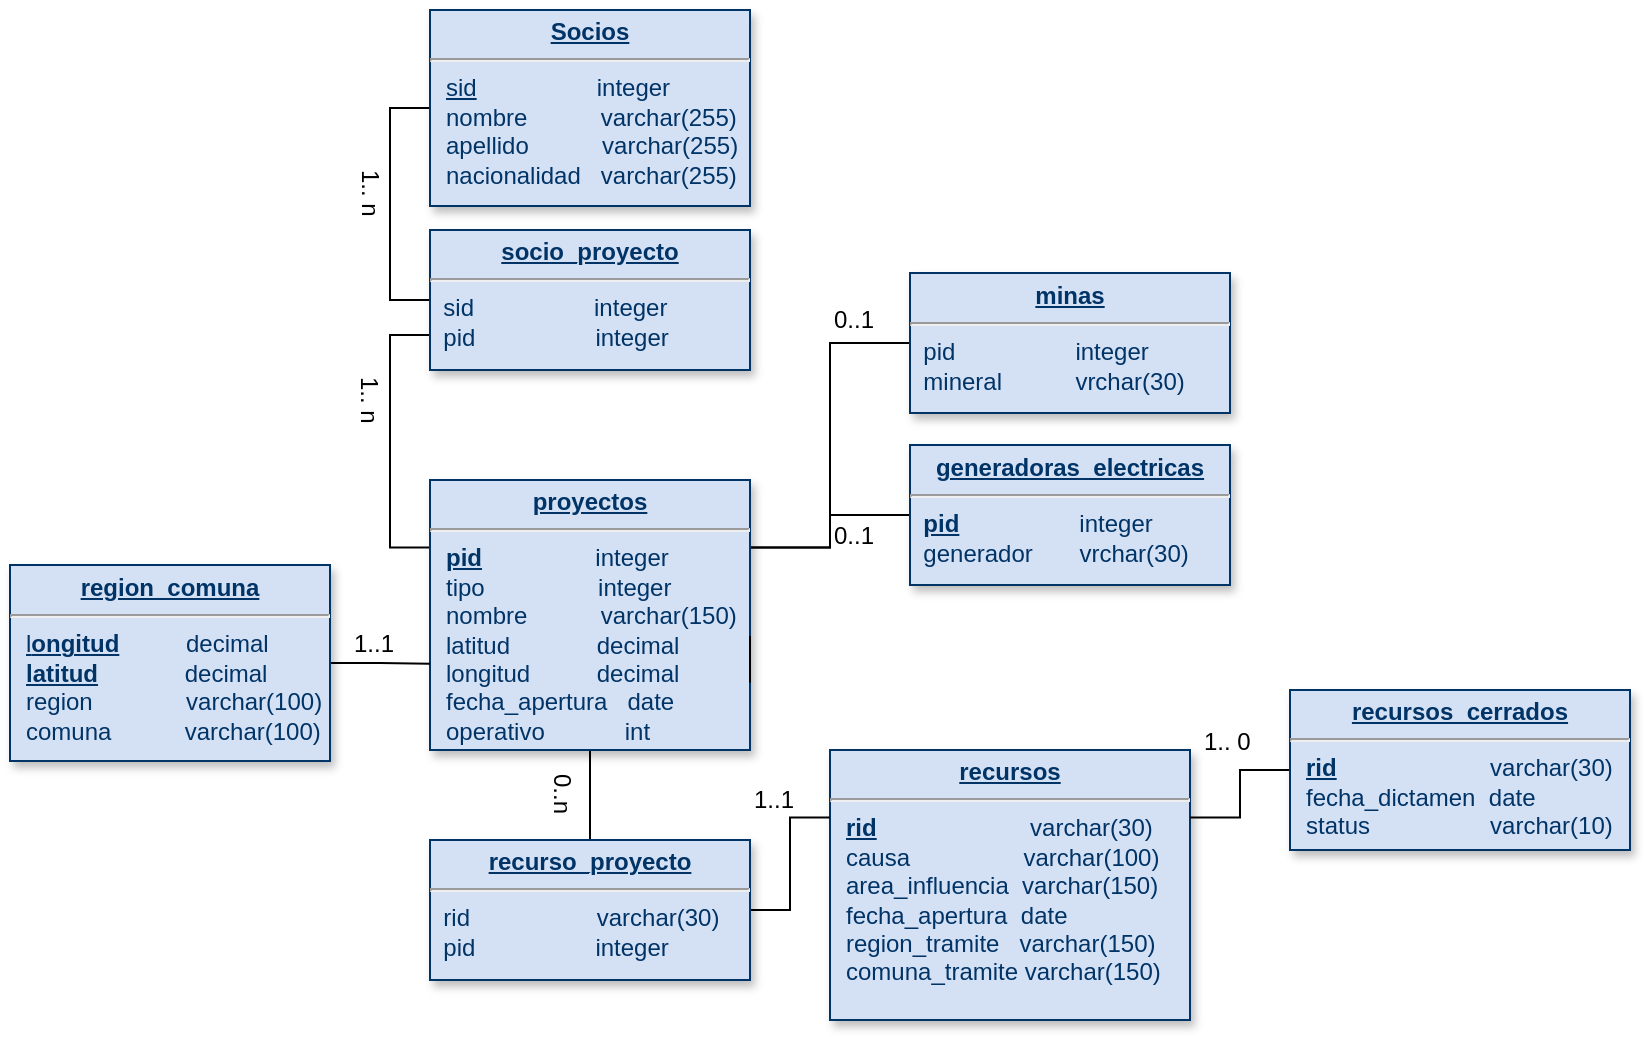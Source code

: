 <mxfile pages="1" version="11.2.8" type="device"><diagram name="Page-1" id="efa7a0a1-bf9b-a30e-e6df-94a7791c09e9"><mxGraphModel dx="786" dy="465" grid="1" gridSize="10" guides="1" tooltips="1" connect="1" arrows="1" fold="1" page="1" pageScale="1" pageWidth="826" pageHeight="1169" background="#ffffff" math="0" shadow="0"><root><mxCell id="0"/><mxCell id="1" parent="0"/><mxCell id="OtIuCWGwmge0C4LUSff8-135" style="edgeStyle=orthogonalEdgeStyle;rounded=0;orthogonalLoop=1;jettySize=auto;html=1;exitX=0;exitY=0.75;exitDx=0;exitDy=0;entryX=0;entryY=0.25;entryDx=0;entryDy=0;startArrow=none;startFill=0;endArrow=none;endFill=0;" parent="1" source="19" target="21" edge="1"><mxGeometry relative="1" as="geometry"/></mxCell><mxCell id="OtIuCWGwmge0C4LUSff8-152" style="edgeStyle=orthogonalEdgeStyle;rounded=0;orthogonalLoop=1;jettySize=auto;html=1;exitX=0;exitY=0.5;exitDx=0;exitDy=0;entryX=0;entryY=0.5;entryDx=0;entryDy=0;startArrow=none;startFill=0;endArrow=none;endFill=0;" parent="1" source="19" target="25" edge="1"><mxGeometry relative="1" as="geometry"/></mxCell><mxCell id="19" value="&lt;p style=&quot;margin: 0px ; margin-top: 4px ; text-align: center ; text-decoration: underline&quot;&gt;&lt;b&gt;socio_proyecto&lt;/b&gt;&lt;/p&gt;&lt;hr&gt;&amp;nbsp; sid&amp;nbsp; &amp;nbsp; &amp;nbsp; &amp;nbsp; &amp;nbsp; &amp;nbsp; &amp;nbsp; &amp;nbsp; &amp;nbsp; integer&amp;nbsp;&lt;br&gt;&lt;span&gt;&amp;nbsp; pid&amp;nbsp; &amp;nbsp; &amp;nbsp; &amp;nbsp; &amp;nbsp; &amp;nbsp; &amp;nbsp; &amp;nbsp; &amp;nbsp; integer&amp;nbsp;&lt;/span&gt;" style="verticalAlign=top;align=left;overflow=fill;fontSize=12;fontFamily=Helvetica;html=1;strokeColor=#003366;shadow=1;fillColor=#D4E1F5;fontColor=#003366" parent="1" vertex="1"><mxGeometry x="220" y="140" width="160" height="70" as="geometry"/></mxCell><mxCell id="OtIuCWGwmge0C4LUSff8-146" style="edgeStyle=orthogonalEdgeStyle;rounded=0;orthogonalLoop=1;jettySize=auto;html=1;exitX=1;exitY=0.25;exitDx=0;exitDy=0;entryX=0;entryY=0.5;entryDx=0;entryDy=0;startArrow=none;startFill=0;endArrow=none;endFill=0;" parent="1" source="21" target="OtIuCWGwmge0C4LUSff8-117" edge="1"><mxGeometry relative="1" as="geometry"/></mxCell><mxCell id="OtIuCWGwmge0C4LUSff8-147" style="edgeStyle=orthogonalEdgeStyle;rounded=0;orthogonalLoop=1;jettySize=auto;html=1;exitX=1;exitY=0.25;exitDx=0;exitDy=0;entryX=0;entryY=0.5;entryDx=0;entryDy=0;startArrow=none;startFill=0;endArrow=none;endFill=0;" parent="1" source="21" target="OtIuCWGwmge0C4LUSff8-115" edge="1"><mxGeometry relative="1" as="geometry"/></mxCell><mxCell id="OtIuCWGwmge0C4LUSff8-156" style="edgeStyle=orthogonalEdgeStyle;rounded=0;orthogonalLoop=1;jettySize=auto;html=1;exitX=0.5;exitY=1;exitDx=0;exitDy=0;entryX=0.5;entryY=0;entryDx=0;entryDy=0;startArrow=none;startFill=0;endArrow=none;endFill=0;" parent="1" source="21" target="OtIuCWGwmge0C4LUSff8-120" edge="1"><mxGeometry relative="1" as="geometry"/></mxCell><mxCell id="21" value="&lt;p style=&quot;margin: 0px ; margin-top: 4px ; text-align: center ; text-decoration: underline&quot;&gt;&lt;b&gt;proyectos&lt;/b&gt;&lt;/p&gt;&lt;hr&gt;&lt;p style=&quot;margin: 0px ; margin-left: 8px&quot;&gt;&lt;u&gt;&lt;b&gt;pid&lt;/b&gt;&lt;/u&gt;&amp;nbsp; &amp;nbsp; &amp;nbsp; &amp;nbsp; &amp;nbsp; &amp;nbsp; &amp;nbsp; &amp;nbsp; &amp;nbsp;integer&amp;nbsp;&lt;br&gt;&lt;/p&gt;&lt;p style=&quot;margin: 0px ; margin-left: 8px&quot;&gt;tipo&amp;nbsp; &amp;nbsp; &amp;nbsp; &amp;nbsp; &amp;nbsp; &amp;nbsp; &amp;nbsp; &amp;nbsp; &amp;nbsp;integer&amp;nbsp;&lt;/p&gt;&lt;p style=&quot;margin: 0px ; margin-left: 8px&quot;&gt;nombre&amp;nbsp; &amp;nbsp; &amp;nbsp; &amp;nbsp; &amp;nbsp; &amp;nbsp;varchar(150)&lt;/p&gt;&lt;p style=&quot;margin: 0px ; margin-left: 8px&quot;&gt;latitud&amp;nbsp; &amp;nbsp; &amp;nbsp; &amp;nbsp; &amp;nbsp; &amp;nbsp; &amp;nbsp;decimal&amp;nbsp;&lt;/p&gt;&lt;p style=&quot;margin: 0px ; margin-left: 8px&quot;&gt;longitud&amp;nbsp; &amp;nbsp; &amp;nbsp; &amp;nbsp; &amp;nbsp; decimal&lt;/p&gt;&lt;p style=&quot;margin: 0px ; margin-left: 8px&quot;&gt;fecha_apertura&amp;nbsp; &amp;nbsp;date&lt;/p&gt;&lt;p style=&quot;margin: 0px ; margin-left: 8px&quot;&gt;operativo&amp;nbsp; &amp;nbsp; &amp;nbsp; &amp;nbsp; &amp;nbsp; &amp;nbsp; int&amp;nbsp;&lt;/p&gt;" style="verticalAlign=top;align=left;overflow=fill;fontSize=12;fontFamily=Helvetica;html=1;strokeColor=#003366;shadow=1;fillColor=#D4E1F5;fontColor=#003366" parent="1" vertex="1"><mxGeometry x="220" y="265" width="160" height="135" as="geometry"/></mxCell><mxCell id="25" value="&lt;p style=&quot;margin: 0px ; margin-top: 4px ; text-align: center ; text-decoration: underline&quot;&gt;&lt;b&gt;Socios&lt;/b&gt;&lt;/p&gt;&lt;hr&gt;&lt;p style=&quot;margin: 0px ; margin-left: 8px&quot;&gt;&lt;u&gt;sid&lt;/u&gt;&amp;nbsp; &amp;nbsp; &amp;nbsp; &amp;nbsp; &amp;nbsp; &amp;nbsp; &amp;nbsp; &amp;nbsp; &amp;nbsp; integer&amp;nbsp;&amp;nbsp;&lt;/p&gt;&lt;p style=&quot;margin: 0px ; margin-left: 8px&quot;&gt;nombre&amp;nbsp; &amp;nbsp; &amp;nbsp; &amp;nbsp; &amp;nbsp; &amp;nbsp;varchar(255)&lt;/p&gt;&lt;p style=&quot;margin: 0px ; margin-left: 8px&quot;&gt;&lt;span&gt;apellido&amp;nbsp; &amp;nbsp; &amp;nbsp; &amp;nbsp; &amp;nbsp; &amp;nbsp;varchar(255)&lt;/span&gt;&lt;/p&gt;&lt;p style=&quot;margin: 0px ; margin-left: 8px&quot;&gt;&lt;span&gt;nacionalidad&amp;nbsp; &amp;nbsp;varchar(255)&lt;/span&gt;&lt;/p&gt;" style="verticalAlign=top;align=left;overflow=fill;fontSize=12;fontFamily=Helvetica;html=1;strokeColor=#003366;shadow=1;fillColor=#D4E1F5;fontColor=#003366" parent="1" vertex="1"><mxGeometry x="220" y="30" width="160" height="98" as="geometry"/></mxCell><mxCell id="OtIuCWGwmge0C4LUSff8-115" value="&lt;p style=&quot;margin: 0px ; margin-top: 4px ; text-align: center ; text-decoration: underline&quot;&gt;&lt;b&gt;minas&lt;/b&gt;&lt;/p&gt;&lt;hr&gt;&amp;nbsp; pid&amp;nbsp; &amp;nbsp; &amp;nbsp; &amp;nbsp; &amp;nbsp; &amp;nbsp; &amp;nbsp; &amp;nbsp; &amp;nbsp; integer&amp;nbsp;&lt;br&gt;&lt;span&gt;&amp;nbsp; mineral&amp;nbsp; &amp;nbsp; &amp;nbsp; &amp;nbsp; &amp;nbsp; &amp;nbsp;vrchar(30)&amp;nbsp;&lt;/span&gt;" style="verticalAlign=top;align=left;overflow=fill;fontSize=12;fontFamily=Helvetica;html=1;strokeColor=#003366;shadow=1;fillColor=#D4E1F5;fontColor=#003366" parent="1" vertex="1"><mxGeometry x="460" y="161.5" width="160" height="70" as="geometry"/></mxCell><mxCell id="OtIuCWGwmge0C4LUSff8-117" value="&lt;p style=&quot;margin: 0px ; margin-top: 4px ; text-align: center ; text-decoration: underline&quot;&gt;&lt;b&gt;generadoras_electricas&lt;/b&gt;&lt;/p&gt;&lt;hr&gt;&amp;nbsp; &lt;u&gt;&lt;b&gt;pid&lt;/b&gt;&lt;/u&gt;&amp;nbsp; &amp;nbsp; &amp;nbsp; &amp;nbsp; &amp;nbsp; &amp;nbsp; &amp;nbsp; &amp;nbsp; &amp;nbsp; integer&amp;nbsp;&lt;br&gt;&lt;span&gt;&amp;nbsp; generador&amp;nbsp; &amp;nbsp; &amp;nbsp; &amp;nbsp;vrchar(30)&amp;nbsp;&lt;/span&gt;" style="verticalAlign=top;align=left;overflow=fill;fontSize=12;fontFamily=Helvetica;html=1;strokeColor=#003366;shadow=1;fillColor=#D4E1F5;fontColor=#003366" parent="1" vertex="1"><mxGeometry x="460" y="247.5" width="160" height="70" as="geometry"/></mxCell><mxCell id="OtIuCWGwmge0C4LUSff8-137" style="edgeStyle=orthogonalEdgeStyle;rounded=0;orthogonalLoop=1;jettySize=auto;html=1;exitX=0;exitY=0.5;exitDx=0;exitDy=0;entryX=1;entryY=0.75;entryDx=0;entryDy=0;startArrow=none;startFill=0;endArrow=none;endFill=0;" parent="1" target="21" edge="1"><mxGeometry relative="1" as="geometry"><mxPoint x="380" y="343" as="sourcePoint"/></mxGeometry></mxCell><mxCell id="OtIuCWGwmge0C4LUSff8-172" style="edgeStyle=orthogonalEdgeStyle;rounded=0;orthogonalLoop=1;jettySize=auto;html=1;exitX=1;exitY=0.5;exitDx=0;exitDy=0;entryX=0;entryY=0.681;entryDx=0;entryDy=0;entryPerimeter=0;startArrow=none;startFill=0;endArrow=none;endFill=0;" parent="1" source="OtIuCWGwmge0C4LUSff8-118" target="21" edge="1"><mxGeometry relative="1" as="geometry"/></mxCell><mxCell id="OtIuCWGwmge0C4LUSff8-118" value="&lt;p style=&quot;margin: 0px ; margin-top: 4px ; text-align: center ; text-decoration: underline&quot;&gt;&lt;b&gt;region_comuna&lt;/b&gt;&lt;/p&gt;&lt;hr&gt;&lt;p style=&quot;margin: 0px ; margin-left: 8px&quot;&gt;&lt;u&gt;l&lt;b&gt;ongitud&lt;/b&gt;&lt;/u&gt;&amp;nbsp; &amp;nbsp; &amp;nbsp; &amp;nbsp; &amp;nbsp; decimal&amp;nbsp;&lt;br&gt;&lt;/p&gt;&lt;p style=&quot;margin: 0px ; margin-left: 8px&quot;&gt;&lt;u&gt;&lt;b&gt;latitud&lt;/b&gt;&lt;/u&gt;&amp;nbsp; &amp;nbsp; &amp;nbsp; &amp;nbsp; &amp;nbsp; &amp;nbsp; &amp;nbsp;decimal&lt;/p&gt;&lt;p style=&quot;margin: 0px ; margin-left: 8px&quot;&gt;region&amp;nbsp; &amp;nbsp; &amp;nbsp; &amp;nbsp; &amp;nbsp; &amp;nbsp; &amp;nbsp; varchar(100)&lt;/p&gt;&lt;p style=&quot;margin: 0px 0px 0px 8px&quot;&gt;comuna&amp;nbsp; &amp;nbsp; &amp;nbsp; &amp;nbsp; &amp;nbsp; &amp;nbsp;varchar(100)&lt;/p&gt;&lt;p style=&quot;margin: 0px 0px 0px 8px&quot;&gt;&lt;br&gt;&lt;/p&gt;" style="verticalAlign=top;align=left;overflow=fill;fontSize=12;fontFamily=Helvetica;html=1;strokeColor=#003366;shadow=1;fillColor=#D4E1F5;fontColor=#003366" parent="1" vertex="1"><mxGeometry x="10" y="307.5" width="160" height="98" as="geometry"/></mxCell><mxCell id="OtIuCWGwmge0C4LUSff8-119" value="&lt;p style=&quot;margin: 0px ; margin-top: 4px ; text-align: center ; text-decoration: underline&quot;&gt;&lt;b&gt;recursos&lt;/b&gt;&lt;/p&gt;&lt;hr&gt;&lt;p style=&quot;margin: 0px ; margin-left: 8px&quot;&gt;&lt;u&gt;&lt;b&gt;rid&lt;/b&gt;&lt;/u&gt;&amp;nbsp; &amp;nbsp; &amp;nbsp; &amp;nbsp; &amp;nbsp; &amp;nbsp; &amp;nbsp; &amp;nbsp; &amp;nbsp; &amp;nbsp; &amp;nbsp; &amp;nbsp;varchar(30)&lt;/p&gt;&lt;p style=&quot;margin: 0px ; margin-left: 8px&quot;&gt;causa&amp;nbsp; &amp;nbsp; &amp;nbsp; &amp;nbsp; &amp;nbsp; &amp;nbsp; &amp;nbsp; &amp;nbsp; &amp;nbsp;varchar(100)&amp;nbsp; &amp;nbsp; &amp;nbsp;&lt;/p&gt;&lt;p style=&quot;margin: 0px ; margin-left: 8px&quot;&gt;area_influencia&amp;nbsp; varchar(150)&lt;/p&gt;&lt;p style=&quot;margin: 0px ; margin-left: 8px&quot;&gt;fecha_apertura&amp;nbsp; date&amp;nbsp;&lt;/p&gt;&lt;p style=&quot;margin: 0px ; margin-left: 8px&quot;&gt;region_tramite&amp;nbsp; &amp;nbsp;varchar(150)&lt;/p&gt;&lt;p style=&quot;margin: 0px ; margin-left: 8px&quot;&gt;comuna_tramite varchar(150)&lt;/p&gt;" style="verticalAlign=top;align=left;overflow=fill;fontSize=12;fontFamily=Helvetica;html=1;strokeColor=#003366;shadow=1;fillColor=#D4E1F5;fontColor=#003366" parent="1" vertex="1"><mxGeometry x="420" y="400" width="180" height="135" as="geometry"/></mxCell><mxCell id="OtIuCWGwmge0C4LUSff8-165" style="edgeStyle=orthogonalEdgeStyle;rounded=0;orthogonalLoop=1;jettySize=auto;html=1;exitX=1;exitY=0.5;exitDx=0;exitDy=0;entryX=0;entryY=0.25;entryDx=0;entryDy=0;startArrow=none;startFill=0;endArrow=none;endFill=0;" parent="1" source="OtIuCWGwmge0C4LUSff8-120" target="OtIuCWGwmge0C4LUSff8-119" edge="1"><mxGeometry relative="1" as="geometry"/></mxCell><mxCell id="OtIuCWGwmge0C4LUSff8-120" value="&lt;p style=&quot;margin: 0px ; margin-top: 4px ; text-align: center ; text-decoration: underline&quot;&gt;&lt;b&gt;recurso_proyecto&lt;/b&gt;&lt;/p&gt;&lt;hr&gt;&amp;nbsp; rid&amp;nbsp; &amp;nbsp; &amp;nbsp; &amp;nbsp; &amp;nbsp; &amp;nbsp; &amp;nbsp; &amp;nbsp; &amp;nbsp; &amp;nbsp;varchar(30)&lt;br&gt;&lt;span&gt;&amp;nbsp; pid&amp;nbsp; &amp;nbsp; &amp;nbsp; &amp;nbsp; &amp;nbsp; &amp;nbsp; &amp;nbsp; &amp;nbsp; &amp;nbsp; integer&amp;nbsp;&lt;/span&gt;" style="verticalAlign=top;align=left;overflow=fill;fontSize=12;fontFamily=Helvetica;html=1;strokeColor=#003366;shadow=1;fillColor=#D4E1F5;fontColor=#003366" parent="1" vertex="1"><mxGeometry x="220" y="445" width="160" height="70" as="geometry"/></mxCell><mxCell id="OtIuCWGwmge0C4LUSff8-176" style="edgeStyle=orthogonalEdgeStyle;rounded=0;orthogonalLoop=1;jettySize=auto;html=1;exitX=0;exitY=0.5;exitDx=0;exitDy=0;entryX=1;entryY=0.25;entryDx=0;entryDy=0;startArrow=none;startFill=0;endArrow=none;endFill=0;" parent="1" source="OtIuCWGwmge0C4LUSff8-121" target="OtIuCWGwmge0C4LUSff8-119" edge="1"><mxGeometry relative="1" as="geometry"/></mxCell><mxCell id="OtIuCWGwmge0C4LUSff8-121" value="&lt;p style=&quot;margin: 0px ; margin-top: 4px ; text-align: center ; text-decoration: underline&quot;&gt;&lt;b&gt;recursos_cerrados&lt;/b&gt;&lt;/p&gt;&lt;hr&gt;&lt;p style=&quot;margin: 0px ; margin-left: 8px&quot;&gt;&lt;u&gt;&lt;b&gt;rid&lt;/b&gt;&lt;/u&gt;&amp;nbsp; &amp;nbsp; &amp;nbsp; &amp;nbsp; &amp;nbsp; &amp;nbsp; &amp;nbsp; &amp;nbsp; &amp;nbsp; &amp;nbsp; &amp;nbsp; &amp;nbsp;varchar(30)&lt;/p&gt;&lt;p style=&quot;margin: 0px ; margin-left: 8px&quot;&gt;fecha_dictamen&amp;nbsp; date&amp;nbsp; &amp;nbsp; &amp;nbsp;&lt;/p&gt;&lt;p style=&quot;margin: 0px ; margin-left: 8px&quot;&gt;status&amp;nbsp; &amp;nbsp; &amp;nbsp; &amp;nbsp; &amp;nbsp; &amp;nbsp; &amp;nbsp; &amp;nbsp; &amp;nbsp; varchar(10)&lt;/p&gt;" style="verticalAlign=top;align=left;overflow=fill;fontSize=12;fontFamily=Helvetica;html=1;strokeColor=#003366;shadow=1;fillColor=#D4E1F5;fontColor=#003366" parent="1" vertex="1"><mxGeometry x="650" y="370" width="170" height="80" as="geometry"/></mxCell><mxCell id="OtIuCWGwmge0C4LUSff8-132" value="1.. n" style="text;html=1;resizable=0;points=[];autosize=1;align=left;verticalAlign=top;spacingTop=-4;rotation=90;" parent="1" vertex="1"><mxGeometry x="170" y="118" width="40" height="20" as="geometry"/></mxCell><mxCell id="OtIuCWGwmge0C4LUSff8-166" value="1..1" style="text;html=1;resizable=0;points=[];autosize=1;align=left;verticalAlign=top;spacingTop=-4;" parent="1" vertex="1"><mxGeometry x="180" y="336.5" width="40" height="20" as="geometry"/></mxCell><mxCell id="OtIuCWGwmge0C4LUSff8-180" value="0..n" style="text;html=1;rotation=90;" parent="1" vertex="1"><mxGeometry x="260" y="420" width="50" height="30" as="geometry"/></mxCell><mxCell id="OtIuCWGwmge0C4LUSff8-182" value="1.. n" style="text;html=1;resizable=0;points=[];autosize=1;align=left;verticalAlign=top;spacingTop=-4;rotation=90;" parent="1" vertex="1"><mxGeometry x="170" y="221.5" width="40" height="20" as="geometry"/></mxCell><mxCell id="OtIuCWGwmge0C4LUSff8-183" value="1.. 0" style="text;html=1;resizable=0;points=[];autosize=1;align=left;verticalAlign=top;spacingTop=-4;rotation=0;" parent="1" vertex="1"><mxGeometry x="605" y="385.5" width="40" height="20" as="geometry"/></mxCell><mxCell id="OtIuCWGwmge0C4LUSff8-184" value="1..1" style="text;html=1;resizable=0;points=[];autosize=1;align=left;verticalAlign=top;spacingTop=-4;" parent="1" vertex="1"><mxGeometry x="380" y="415" width="40" height="20" as="geometry"/></mxCell><mxCell id="OtIuCWGwmge0C4LUSff8-185" value="0..1" style="text;html=1;resizable=0;points=[];autosize=1;align=left;verticalAlign=top;spacingTop=-4;" parent="1" vertex="1"><mxGeometry x="420" y="282.5" width="40" height="20" as="geometry"/></mxCell><mxCell id="OtIuCWGwmge0C4LUSff8-187" value="0..1" style="text;html=1;resizable=0;points=[];autosize=1;align=left;verticalAlign=top;spacingTop=-4;" parent="1" vertex="1"><mxGeometry x="420" y="175" width="40" height="20" as="geometry"/></mxCell></root></mxGraphModel></diagram></mxfile>